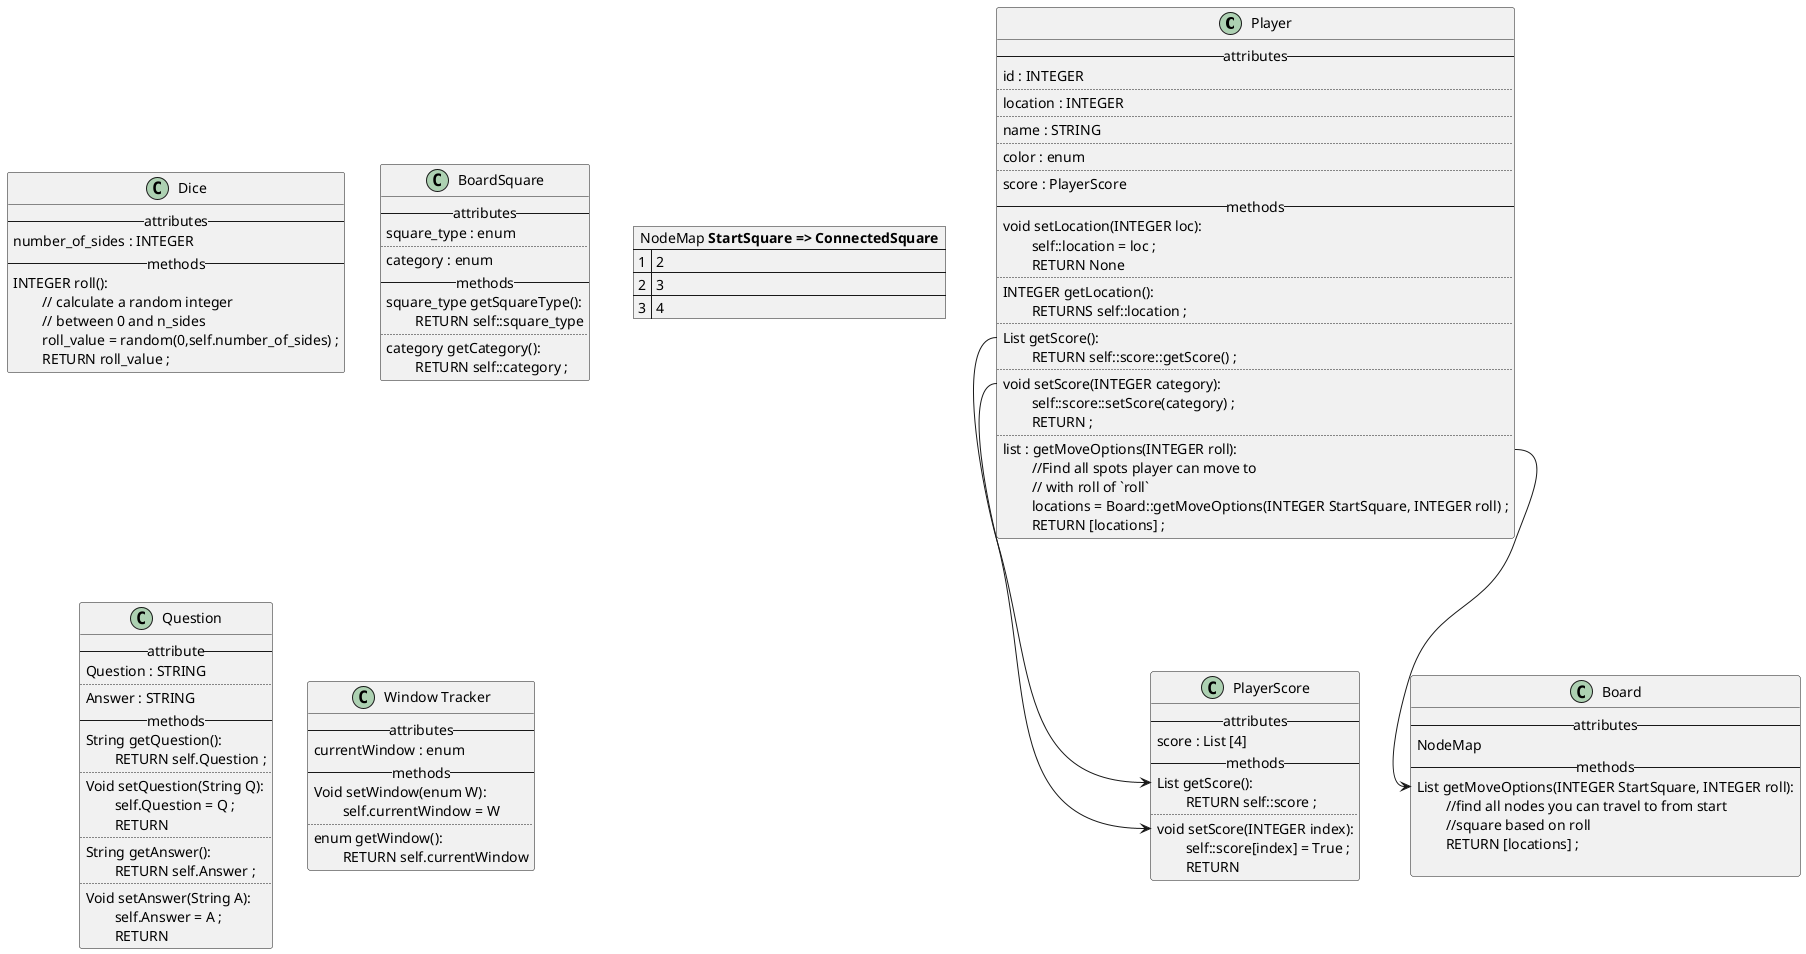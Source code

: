 @startuml
' Class definitions and pseudocode
class Player {
  --attributes--
  id : INTEGER
  ..
  location : INTEGER
  ..
  name : STRING
  ..
  color : enum
  ..
  score : PlayerScore
  --methods--
  void setLocation(INTEGER loc):
  \tself::location = loc ;
  \tRETURN None
  ..
  INTEGER getLocation():
  \tRETURNS self::location ;
  ..
  List getScore():
  \tRETURN self::score::getScore() ;
  ..
  void setScore(INTEGER category):
  \tself::score::setScore(category) ;
  \tRETURN ;
  ..
  list : getMoveOptions(INTEGER roll):
  \t//Find all spots player can move to
  \t// with roll of `roll`
  \tlocations = Board::getMoveOptions(INTEGER StartSquare, INTEGER roll) ;
  \tRETURN [locations] ;
}

class PlayerScore{
  --attributes--
  score : List [4]
  --methods--
  List getScore():
  \tRETURN self::score ;
  ..
  void setScore(INTEGER index):
  \tself::score[index] = True ;
  \tRETURN
}

class Dice{
  --attributes--
  number_of_sides : INTEGER
  --methods--
  INTEGER roll():
  \t// calculate a random integer
  \t// between 0 and n_sides
  \troll_value = random(0,self.number_of_sides) ;
  \tRETURN roll_value ;
}

class BoardSquare{
  --attributes--
  square_type : enum
  ..
  category : enum
  --methods--
  square_type getSquareType():
  \tRETURN self::square_type
  ..
  category getCategory():
  \tRETURN self::category ;
}

map "NodeMap **StartSquare => ConnectedSquare**" as NodeMap {
1 => 2
2 => 3
3 => 4
}

Class Board{
  --attributes--
  NodeMap
  --methods--
  List getMoveOptions(INTEGER StartSquare, INTEGER roll):
  \t//find all nodes you can travel to from start
  \t//square based on roll
  \tRETURN [locations] ;

}

Class Question{
  --attribute--
  Question : STRING
  ..
  Answer : STRING
  --methods--
  String getQuestion():
  \tRETURN self.Question ;
  ..
  Void setQuestion(String Q):
  \tself.Question = Q ;
  \tRETURN
  ..
  String getAnswer():
  \tRETURN self.Answer ;
  ..
  Void setAnswer(String A):
  \tself.Answer = A ;
  \tRETURN
}

Class "Window Tracker"{
  --attributes--
  currentWindow : enum
  --methods--
  Void setWindow(enum W):
  \tself.currentWindow = W
  ..
  enum getWindow():
  \tRETURN self.currentWindow
}

' attribute connections
'Player::location <-- Player::getLocation
'Player::location <-- Player::setLocation
Player::getScore --> PlayerScore::getScore
Player::setScore --> PlayerScore::setScore
Player::getMoveOptions --> Board::getMoveOptions

/'
    When Given <some precondition>

And <additional preconditions> Optional

When <an action/trigger occurs>

Then <some post condition>

And <additional post conditions> Optional
'/
@enduml